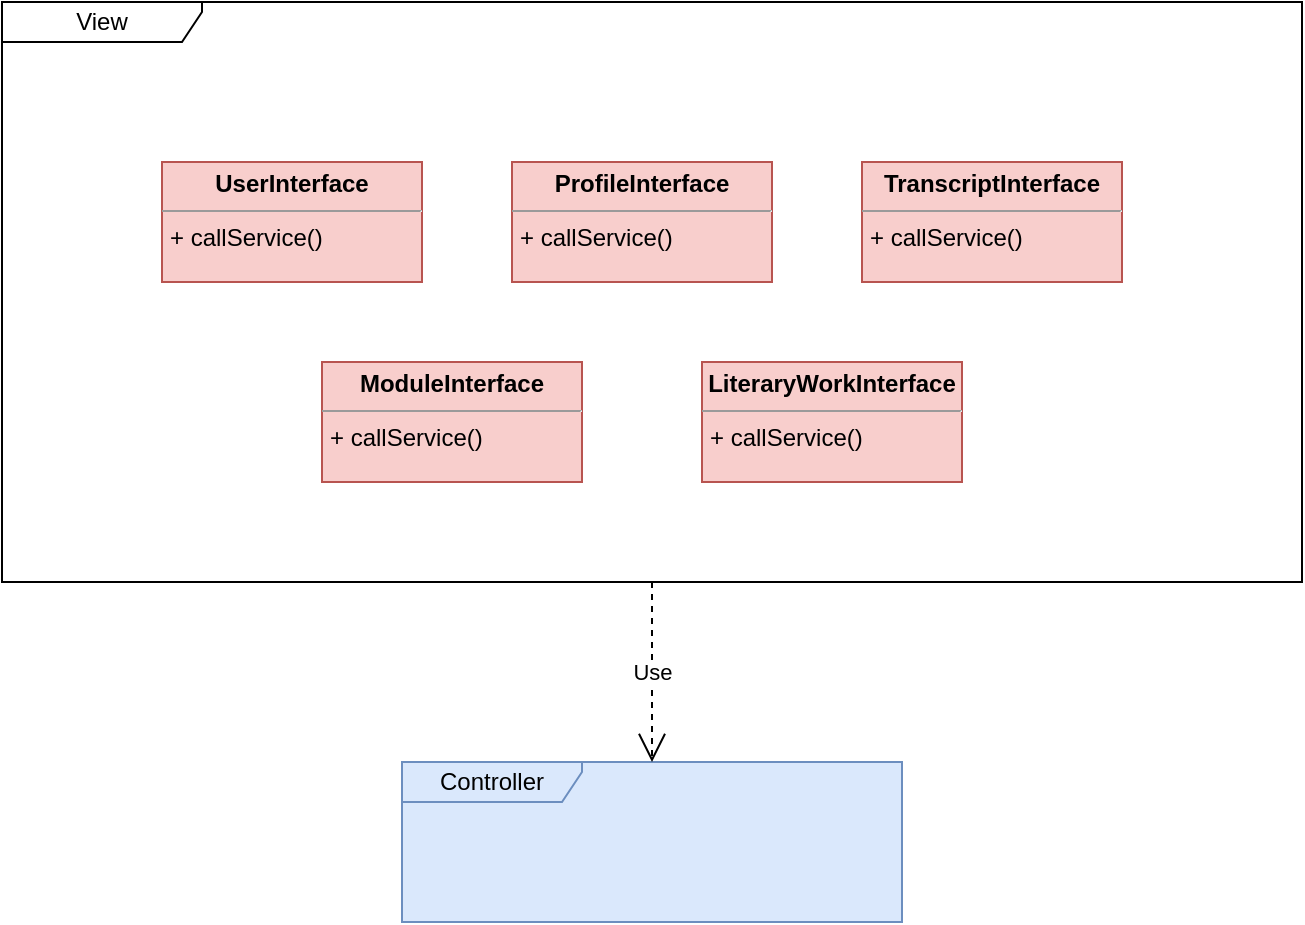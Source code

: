 <mxfile version="10.6.0" type="device"><diagram id="hLoRlmlvsKmFRQrH54Sr" name="Page-1"><mxGraphModel dx="1010" dy="582" grid="1" gridSize="10" guides="1" tooltips="1" connect="1" arrows="1" fold="1" page="1" pageScale="1" pageWidth="827" pageHeight="1169" math="0" shadow="0"><root><mxCell id="0"/><mxCell id="1" parent="0"/><mxCell id="aUpAXrqKn5D-GuequFN1-2" value="View" style="shape=umlFrame;whiteSpace=wrap;html=1;width=100;height=20;" vertex="1" parent="1"><mxGeometry x="40" y="40" width="650" height="290" as="geometry"/></mxCell><mxCell id="aUpAXrqKn5D-GuequFN1-3" value="&lt;p style=&quot;margin: 0px ; margin-top: 4px ; text-align: center&quot;&gt;&lt;b&gt;UserInterface&lt;/b&gt;&lt;/p&gt;&lt;hr size=&quot;1&quot;&gt;&lt;p style=&quot;margin: 0px ; margin-left: 4px&quot;&gt;+ callService()&lt;/p&gt;" style="verticalAlign=top;align=left;overflow=fill;fontSize=12;fontFamily=Helvetica;html=1;fillColor=#f8cecc;strokeColor=#b85450;" vertex="1" parent="1"><mxGeometry x="120" y="120" width="130" height="60" as="geometry"/></mxCell><mxCell id="aUpAXrqKn5D-GuequFN1-4" value="&lt;p style=&quot;margin: 0px ; margin-top: 4px ; text-align: center&quot;&gt;&lt;b&gt;ProfileInterface&lt;/b&gt;&lt;/p&gt;&lt;hr size=&quot;1&quot;&gt;&lt;p style=&quot;margin: 0px ; margin-left: 4px&quot;&gt;+ callService()&lt;/p&gt;" style="verticalAlign=top;align=left;overflow=fill;fontSize=12;fontFamily=Helvetica;html=1;fillColor=#f8cecc;strokeColor=#b85450;" vertex="1" parent="1"><mxGeometry x="295" y="120" width="130" height="60" as="geometry"/></mxCell><mxCell id="aUpAXrqKn5D-GuequFN1-5" value="&lt;p style=&quot;margin: 0px ; margin-top: 4px ; text-align: center&quot;&gt;&lt;b&gt;TranscriptInterface&lt;/b&gt;&lt;/p&gt;&lt;hr size=&quot;1&quot;&gt;&lt;p style=&quot;margin: 0px ; margin-left: 4px&quot;&gt;+ callService()&lt;/p&gt;" style="verticalAlign=top;align=left;overflow=fill;fontSize=12;fontFamily=Helvetica;html=1;fillColor=#f8cecc;strokeColor=#b85450;" vertex="1" parent="1"><mxGeometry x="470" y="120" width="130" height="60" as="geometry"/></mxCell><mxCell id="aUpAXrqKn5D-GuequFN1-6" value="&lt;p style=&quot;margin: 0px ; margin-top: 4px ; text-align: center&quot;&gt;&lt;b&gt;ModuleInterface&lt;/b&gt;&lt;/p&gt;&lt;hr size=&quot;1&quot;&gt;&lt;p style=&quot;margin: 0px ; margin-left: 4px&quot;&gt;+ callService()&lt;/p&gt;" style="verticalAlign=top;align=left;overflow=fill;fontSize=12;fontFamily=Helvetica;html=1;fillColor=#f8cecc;strokeColor=#b85450;" vertex="1" parent="1"><mxGeometry x="200" y="220" width="130" height="60" as="geometry"/></mxCell><mxCell id="aUpAXrqKn5D-GuequFN1-7" value="&lt;p style=&quot;margin: 0px ; margin-top: 4px ; text-align: center&quot;&gt;&lt;b&gt;LiteraryWorkInterface&lt;/b&gt;&lt;/p&gt;&lt;hr size=&quot;1&quot;&gt;&lt;p style=&quot;margin: 0px ; margin-left: 4px&quot;&gt;+ callService()&lt;/p&gt;" style="verticalAlign=top;align=left;overflow=fill;fontSize=12;fontFamily=Helvetica;html=1;fillColor=#f8cecc;strokeColor=#b85450;" vertex="1" parent="1"><mxGeometry x="390" y="220" width="130" height="60" as="geometry"/></mxCell><mxCell id="aUpAXrqKn5D-GuequFN1-9" value="Controller" style="shape=umlFrame;whiteSpace=wrap;html=1;width=90;height=20;fillColor=#dae8fc;strokeColor=#6c8ebf;gradientColor=#DAE8FC;swimlaneFillColor=#DAE8FC;" vertex="1" parent="1"><mxGeometry x="240" y="420" width="250" height="80" as="geometry"/></mxCell><mxCell id="aUpAXrqKn5D-GuequFN1-10" value="Use" style="endArrow=open;endSize=12;dashed=1;html=1;" edge="1" parent="1" source="aUpAXrqKn5D-GuequFN1-2" target="aUpAXrqKn5D-GuequFN1-9"><mxGeometry width="160" relative="1" as="geometry"><mxPoint x="310" y="370" as="sourcePoint"/><mxPoint x="470" y="370" as="targetPoint"/></mxGeometry></mxCell></root></mxGraphModel></diagram></mxfile>